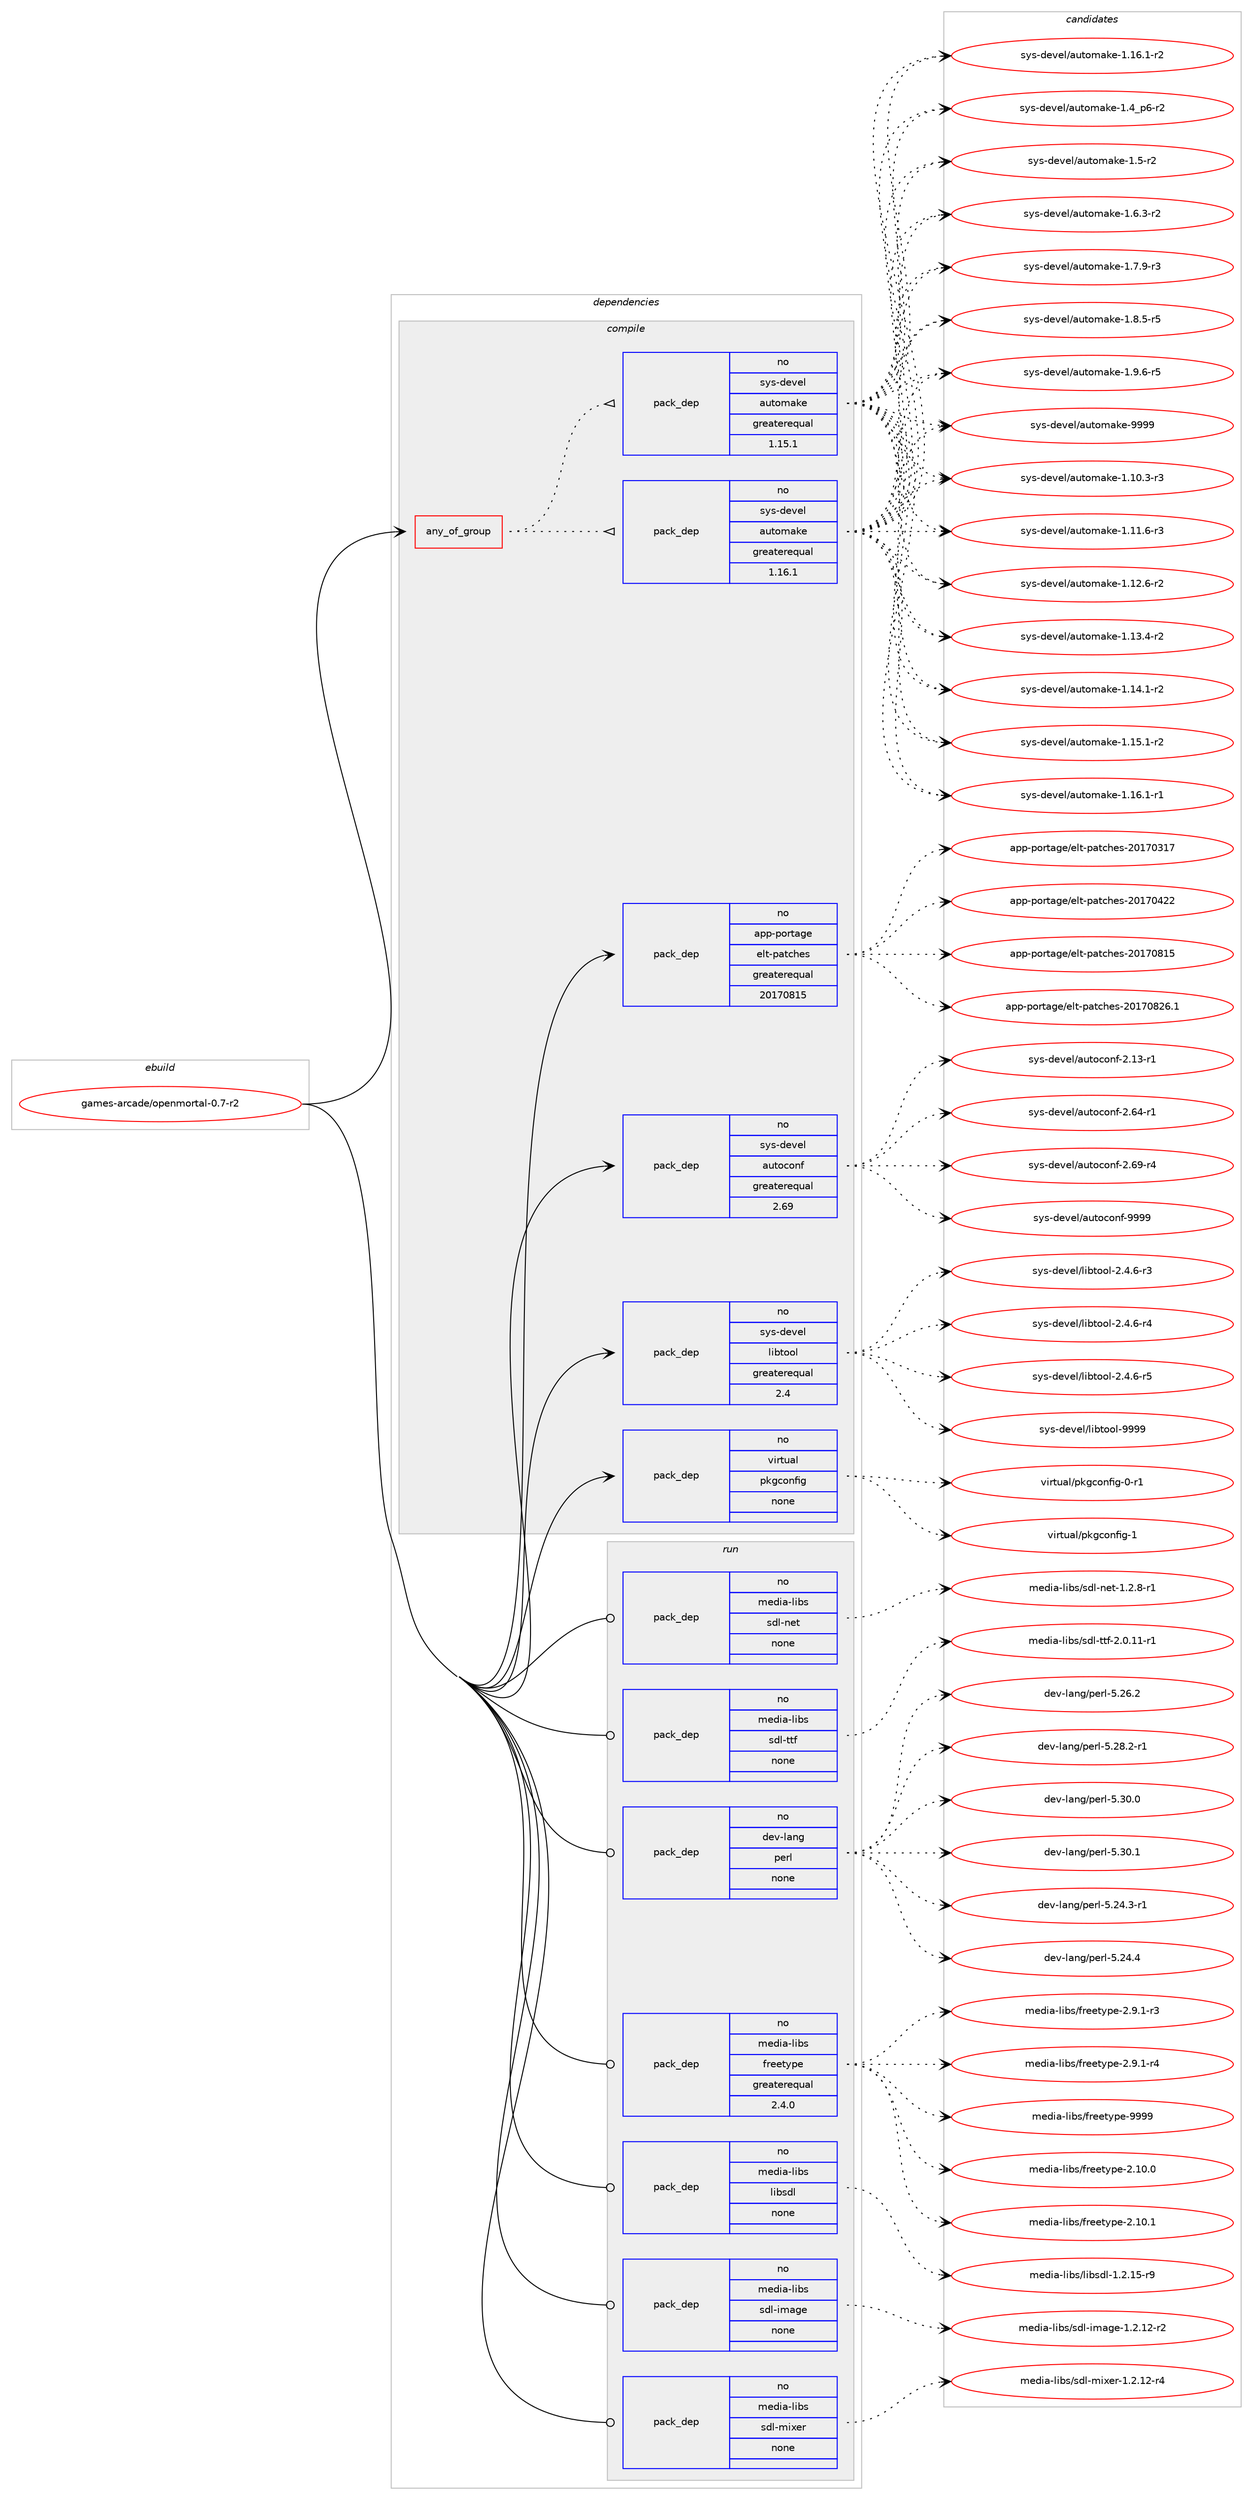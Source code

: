 digraph prolog {

# *************
# Graph options
# *************

newrank=true;
concentrate=true;
compound=true;
graph [rankdir=LR,fontname=Helvetica,fontsize=10,ranksep=1.5];#, ranksep=2.5, nodesep=0.2];
edge  [arrowhead=vee];
node  [fontname=Helvetica,fontsize=10];

# **********
# The ebuild
# **********

subgraph cluster_leftcol {
color=gray;
rank=same;
label=<<i>ebuild</i>>;
id [label="games-arcade/openmortal-0.7-r2", color=red, width=4, href="../games-arcade/openmortal-0.7-r2.svg"];
}

# ****************
# The dependencies
# ****************

subgraph cluster_midcol {
color=gray;
label=<<i>dependencies</i>>;
subgraph cluster_compile {
fillcolor="#eeeeee";
style=filled;
label=<<i>compile</i>>;
subgraph any11896 {
dependency736884 [label=<<TABLE BORDER="0" CELLBORDER="1" CELLSPACING="0" CELLPADDING="4"><TR><TD CELLPADDING="10">any_of_group</TD></TR></TABLE>>, shape=none, color=red];subgraph pack540412 {
dependency736885 [label=<<TABLE BORDER="0" CELLBORDER="1" CELLSPACING="0" CELLPADDING="4" WIDTH="220"><TR><TD ROWSPAN="6" CELLPADDING="30">pack_dep</TD></TR><TR><TD WIDTH="110">no</TD></TR><TR><TD>sys-devel</TD></TR><TR><TD>automake</TD></TR><TR><TD>greaterequal</TD></TR><TR><TD>1.16.1</TD></TR></TABLE>>, shape=none, color=blue];
}
dependency736884:e -> dependency736885:w [weight=20,style="dotted",arrowhead="oinv"];
subgraph pack540413 {
dependency736886 [label=<<TABLE BORDER="0" CELLBORDER="1" CELLSPACING="0" CELLPADDING="4" WIDTH="220"><TR><TD ROWSPAN="6" CELLPADDING="30">pack_dep</TD></TR><TR><TD WIDTH="110">no</TD></TR><TR><TD>sys-devel</TD></TR><TR><TD>automake</TD></TR><TR><TD>greaterequal</TD></TR><TR><TD>1.15.1</TD></TR></TABLE>>, shape=none, color=blue];
}
dependency736884:e -> dependency736886:w [weight=20,style="dotted",arrowhead="oinv"];
}
id:e -> dependency736884:w [weight=20,style="solid",arrowhead="vee"];
subgraph pack540414 {
dependency736887 [label=<<TABLE BORDER="0" CELLBORDER="1" CELLSPACING="0" CELLPADDING="4" WIDTH="220"><TR><TD ROWSPAN="6" CELLPADDING="30">pack_dep</TD></TR><TR><TD WIDTH="110">no</TD></TR><TR><TD>app-portage</TD></TR><TR><TD>elt-patches</TD></TR><TR><TD>greaterequal</TD></TR><TR><TD>20170815</TD></TR></TABLE>>, shape=none, color=blue];
}
id:e -> dependency736887:w [weight=20,style="solid",arrowhead="vee"];
subgraph pack540415 {
dependency736888 [label=<<TABLE BORDER="0" CELLBORDER="1" CELLSPACING="0" CELLPADDING="4" WIDTH="220"><TR><TD ROWSPAN="6" CELLPADDING="30">pack_dep</TD></TR><TR><TD WIDTH="110">no</TD></TR><TR><TD>sys-devel</TD></TR><TR><TD>autoconf</TD></TR><TR><TD>greaterequal</TD></TR><TR><TD>2.69</TD></TR></TABLE>>, shape=none, color=blue];
}
id:e -> dependency736888:w [weight=20,style="solid",arrowhead="vee"];
subgraph pack540416 {
dependency736889 [label=<<TABLE BORDER="0" CELLBORDER="1" CELLSPACING="0" CELLPADDING="4" WIDTH="220"><TR><TD ROWSPAN="6" CELLPADDING="30">pack_dep</TD></TR><TR><TD WIDTH="110">no</TD></TR><TR><TD>sys-devel</TD></TR><TR><TD>libtool</TD></TR><TR><TD>greaterequal</TD></TR><TR><TD>2.4</TD></TR></TABLE>>, shape=none, color=blue];
}
id:e -> dependency736889:w [weight=20,style="solid",arrowhead="vee"];
subgraph pack540417 {
dependency736890 [label=<<TABLE BORDER="0" CELLBORDER="1" CELLSPACING="0" CELLPADDING="4" WIDTH="220"><TR><TD ROWSPAN="6" CELLPADDING="30">pack_dep</TD></TR><TR><TD WIDTH="110">no</TD></TR><TR><TD>virtual</TD></TR><TR><TD>pkgconfig</TD></TR><TR><TD>none</TD></TR><TR><TD></TD></TR></TABLE>>, shape=none, color=blue];
}
id:e -> dependency736890:w [weight=20,style="solid",arrowhead="vee"];
}
subgraph cluster_compileandrun {
fillcolor="#eeeeee";
style=filled;
label=<<i>compile and run</i>>;
}
subgraph cluster_run {
fillcolor="#eeeeee";
style=filled;
label=<<i>run</i>>;
subgraph pack540418 {
dependency736891 [label=<<TABLE BORDER="0" CELLBORDER="1" CELLSPACING="0" CELLPADDING="4" WIDTH="220"><TR><TD ROWSPAN="6" CELLPADDING="30">pack_dep</TD></TR><TR><TD WIDTH="110">no</TD></TR><TR><TD>dev-lang</TD></TR><TR><TD>perl</TD></TR><TR><TD>none</TD></TR><TR><TD></TD></TR></TABLE>>, shape=none, color=blue];
}
id:e -> dependency736891:w [weight=20,style="solid",arrowhead="odot"];
subgraph pack540419 {
dependency736892 [label=<<TABLE BORDER="0" CELLBORDER="1" CELLSPACING="0" CELLPADDING="4" WIDTH="220"><TR><TD ROWSPAN="6" CELLPADDING="30">pack_dep</TD></TR><TR><TD WIDTH="110">no</TD></TR><TR><TD>media-libs</TD></TR><TR><TD>freetype</TD></TR><TR><TD>greaterequal</TD></TR><TR><TD>2.4.0</TD></TR></TABLE>>, shape=none, color=blue];
}
id:e -> dependency736892:w [weight=20,style="solid",arrowhead="odot"];
subgraph pack540420 {
dependency736893 [label=<<TABLE BORDER="0" CELLBORDER="1" CELLSPACING="0" CELLPADDING="4" WIDTH="220"><TR><TD ROWSPAN="6" CELLPADDING="30">pack_dep</TD></TR><TR><TD WIDTH="110">no</TD></TR><TR><TD>media-libs</TD></TR><TR><TD>libsdl</TD></TR><TR><TD>none</TD></TR><TR><TD></TD></TR></TABLE>>, shape=none, color=blue];
}
id:e -> dependency736893:w [weight=20,style="solid",arrowhead="odot"];
subgraph pack540421 {
dependency736894 [label=<<TABLE BORDER="0" CELLBORDER="1" CELLSPACING="0" CELLPADDING="4" WIDTH="220"><TR><TD ROWSPAN="6" CELLPADDING="30">pack_dep</TD></TR><TR><TD WIDTH="110">no</TD></TR><TR><TD>media-libs</TD></TR><TR><TD>sdl-image</TD></TR><TR><TD>none</TD></TR><TR><TD></TD></TR></TABLE>>, shape=none, color=blue];
}
id:e -> dependency736894:w [weight=20,style="solid",arrowhead="odot"];
subgraph pack540422 {
dependency736895 [label=<<TABLE BORDER="0" CELLBORDER="1" CELLSPACING="0" CELLPADDING="4" WIDTH="220"><TR><TD ROWSPAN="6" CELLPADDING="30">pack_dep</TD></TR><TR><TD WIDTH="110">no</TD></TR><TR><TD>media-libs</TD></TR><TR><TD>sdl-mixer</TD></TR><TR><TD>none</TD></TR><TR><TD></TD></TR></TABLE>>, shape=none, color=blue];
}
id:e -> dependency736895:w [weight=20,style="solid",arrowhead="odot"];
subgraph pack540423 {
dependency736896 [label=<<TABLE BORDER="0" CELLBORDER="1" CELLSPACING="0" CELLPADDING="4" WIDTH="220"><TR><TD ROWSPAN="6" CELLPADDING="30">pack_dep</TD></TR><TR><TD WIDTH="110">no</TD></TR><TR><TD>media-libs</TD></TR><TR><TD>sdl-net</TD></TR><TR><TD>none</TD></TR><TR><TD></TD></TR></TABLE>>, shape=none, color=blue];
}
id:e -> dependency736896:w [weight=20,style="solid",arrowhead="odot"];
subgraph pack540424 {
dependency736897 [label=<<TABLE BORDER="0" CELLBORDER="1" CELLSPACING="0" CELLPADDING="4" WIDTH="220"><TR><TD ROWSPAN="6" CELLPADDING="30">pack_dep</TD></TR><TR><TD WIDTH="110">no</TD></TR><TR><TD>media-libs</TD></TR><TR><TD>sdl-ttf</TD></TR><TR><TD>none</TD></TR><TR><TD></TD></TR></TABLE>>, shape=none, color=blue];
}
id:e -> dependency736897:w [weight=20,style="solid",arrowhead="odot"];
}
}

# **************
# The candidates
# **************

subgraph cluster_choices {
rank=same;
color=gray;
label=<<i>candidates</i>>;

subgraph choice540412 {
color=black;
nodesep=1;
choice11512111545100101118101108479711711611110997107101454946494846514511451 [label="sys-devel/automake-1.10.3-r3", color=red, width=4,href="../sys-devel/automake-1.10.3-r3.svg"];
choice11512111545100101118101108479711711611110997107101454946494946544511451 [label="sys-devel/automake-1.11.6-r3", color=red, width=4,href="../sys-devel/automake-1.11.6-r3.svg"];
choice11512111545100101118101108479711711611110997107101454946495046544511450 [label="sys-devel/automake-1.12.6-r2", color=red, width=4,href="../sys-devel/automake-1.12.6-r2.svg"];
choice11512111545100101118101108479711711611110997107101454946495146524511450 [label="sys-devel/automake-1.13.4-r2", color=red, width=4,href="../sys-devel/automake-1.13.4-r2.svg"];
choice11512111545100101118101108479711711611110997107101454946495246494511450 [label="sys-devel/automake-1.14.1-r2", color=red, width=4,href="../sys-devel/automake-1.14.1-r2.svg"];
choice11512111545100101118101108479711711611110997107101454946495346494511450 [label="sys-devel/automake-1.15.1-r2", color=red, width=4,href="../sys-devel/automake-1.15.1-r2.svg"];
choice11512111545100101118101108479711711611110997107101454946495446494511449 [label="sys-devel/automake-1.16.1-r1", color=red, width=4,href="../sys-devel/automake-1.16.1-r1.svg"];
choice11512111545100101118101108479711711611110997107101454946495446494511450 [label="sys-devel/automake-1.16.1-r2", color=red, width=4,href="../sys-devel/automake-1.16.1-r2.svg"];
choice115121115451001011181011084797117116111109971071014549465295112544511450 [label="sys-devel/automake-1.4_p6-r2", color=red, width=4,href="../sys-devel/automake-1.4_p6-r2.svg"];
choice11512111545100101118101108479711711611110997107101454946534511450 [label="sys-devel/automake-1.5-r2", color=red, width=4,href="../sys-devel/automake-1.5-r2.svg"];
choice115121115451001011181011084797117116111109971071014549465446514511450 [label="sys-devel/automake-1.6.3-r2", color=red, width=4,href="../sys-devel/automake-1.6.3-r2.svg"];
choice115121115451001011181011084797117116111109971071014549465546574511451 [label="sys-devel/automake-1.7.9-r3", color=red, width=4,href="../sys-devel/automake-1.7.9-r3.svg"];
choice115121115451001011181011084797117116111109971071014549465646534511453 [label="sys-devel/automake-1.8.5-r5", color=red, width=4,href="../sys-devel/automake-1.8.5-r5.svg"];
choice115121115451001011181011084797117116111109971071014549465746544511453 [label="sys-devel/automake-1.9.6-r5", color=red, width=4,href="../sys-devel/automake-1.9.6-r5.svg"];
choice115121115451001011181011084797117116111109971071014557575757 [label="sys-devel/automake-9999", color=red, width=4,href="../sys-devel/automake-9999.svg"];
dependency736885:e -> choice11512111545100101118101108479711711611110997107101454946494846514511451:w [style=dotted,weight="100"];
dependency736885:e -> choice11512111545100101118101108479711711611110997107101454946494946544511451:w [style=dotted,weight="100"];
dependency736885:e -> choice11512111545100101118101108479711711611110997107101454946495046544511450:w [style=dotted,weight="100"];
dependency736885:e -> choice11512111545100101118101108479711711611110997107101454946495146524511450:w [style=dotted,weight="100"];
dependency736885:e -> choice11512111545100101118101108479711711611110997107101454946495246494511450:w [style=dotted,weight="100"];
dependency736885:e -> choice11512111545100101118101108479711711611110997107101454946495346494511450:w [style=dotted,weight="100"];
dependency736885:e -> choice11512111545100101118101108479711711611110997107101454946495446494511449:w [style=dotted,weight="100"];
dependency736885:e -> choice11512111545100101118101108479711711611110997107101454946495446494511450:w [style=dotted,weight="100"];
dependency736885:e -> choice115121115451001011181011084797117116111109971071014549465295112544511450:w [style=dotted,weight="100"];
dependency736885:e -> choice11512111545100101118101108479711711611110997107101454946534511450:w [style=dotted,weight="100"];
dependency736885:e -> choice115121115451001011181011084797117116111109971071014549465446514511450:w [style=dotted,weight="100"];
dependency736885:e -> choice115121115451001011181011084797117116111109971071014549465546574511451:w [style=dotted,weight="100"];
dependency736885:e -> choice115121115451001011181011084797117116111109971071014549465646534511453:w [style=dotted,weight="100"];
dependency736885:e -> choice115121115451001011181011084797117116111109971071014549465746544511453:w [style=dotted,weight="100"];
dependency736885:e -> choice115121115451001011181011084797117116111109971071014557575757:w [style=dotted,weight="100"];
}
subgraph choice540413 {
color=black;
nodesep=1;
choice11512111545100101118101108479711711611110997107101454946494846514511451 [label="sys-devel/automake-1.10.3-r3", color=red, width=4,href="../sys-devel/automake-1.10.3-r3.svg"];
choice11512111545100101118101108479711711611110997107101454946494946544511451 [label="sys-devel/automake-1.11.6-r3", color=red, width=4,href="../sys-devel/automake-1.11.6-r3.svg"];
choice11512111545100101118101108479711711611110997107101454946495046544511450 [label="sys-devel/automake-1.12.6-r2", color=red, width=4,href="../sys-devel/automake-1.12.6-r2.svg"];
choice11512111545100101118101108479711711611110997107101454946495146524511450 [label="sys-devel/automake-1.13.4-r2", color=red, width=4,href="../sys-devel/automake-1.13.4-r2.svg"];
choice11512111545100101118101108479711711611110997107101454946495246494511450 [label="sys-devel/automake-1.14.1-r2", color=red, width=4,href="../sys-devel/automake-1.14.1-r2.svg"];
choice11512111545100101118101108479711711611110997107101454946495346494511450 [label="sys-devel/automake-1.15.1-r2", color=red, width=4,href="../sys-devel/automake-1.15.1-r2.svg"];
choice11512111545100101118101108479711711611110997107101454946495446494511449 [label="sys-devel/automake-1.16.1-r1", color=red, width=4,href="../sys-devel/automake-1.16.1-r1.svg"];
choice11512111545100101118101108479711711611110997107101454946495446494511450 [label="sys-devel/automake-1.16.1-r2", color=red, width=4,href="../sys-devel/automake-1.16.1-r2.svg"];
choice115121115451001011181011084797117116111109971071014549465295112544511450 [label="sys-devel/automake-1.4_p6-r2", color=red, width=4,href="../sys-devel/automake-1.4_p6-r2.svg"];
choice11512111545100101118101108479711711611110997107101454946534511450 [label="sys-devel/automake-1.5-r2", color=red, width=4,href="../sys-devel/automake-1.5-r2.svg"];
choice115121115451001011181011084797117116111109971071014549465446514511450 [label="sys-devel/automake-1.6.3-r2", color=red, width=4,href="../sys-devel/automake-1.6.3-r2.svg"];
choice115121115451001011181011084797117116111109971071014549465546574511451 [label="sys-devel/automake-1.7.9-r3", color=red, width=4,href="../sys-devel/automake-1.7.9-r3.svg"];
choice115121115451001011181011084797117116111109971071014549465646534511453 [label="sys-devel/automake-1.8.5-r5", color=red, width=4,href="../sys-devel/automake-1.8.5-r5.svg"];
choice115121115451001011181011084797117116111109971071014549465746544511453 [label="sys-devel/automake-1.9.6-r5", color=red, width=4,href="../sys-devel/automake-1.9.6-r5.svg"];
choice115121115451001011181011084797117116111109971071014557575757 [label="sys-devel/automake-9999", color=red, width=4,href="../sys-devel/automake-9999.svg"];
dependency736886:e -> choice11512111545100101118101108479711711611110997107101454946494846514511451:w [style=dotted,weight="100"];
dependency736886:e -> choice11512111545100101118101108479711711611110997107101454946494946544511451:w [style=dotted,weight="100"];
dependency736886:e -> choice11512111545100101118101108479711711611110997107101454946495046544511450:w [style=dotted,weight="100"];
dependency736886:e -> choice11512111545100101118101108479711711611110997107101454946495146524511450:w [style=dotted,weight="100"];
dependency736886:e -> choice11512111545100101118101108479711711611110997107101454946495246494511450:w [style=dotted,weight="100"];
dependency736886:e -> choice11512111545100101118101108479711711611110997107101454946495346494511450:w [style=dotted,weight="100"];
dependency736886:e -> choice11512111545100101118101108479711711611110997107101454946495446494511449:w [style=dotted,weight="100"];
dependency736886:e -> choice11512111545100101118101108479711711611110997107101454946495446494511450:w [style=dotted,weight="100"];
dependency736886:e -> choice115121115451001011181011084797117116111109971071014549465295112544511450:w [style=dotted,weight="100"];
dependency736886:e -> choice11512111545100101118101108479711711611110997107101454946534511450:w [style=dotted,weight="100"];
dependency736886:e -> choice115121115451001011181011084797117116111109971071014549465446514511450:w [style=dotted,weight="100"];
dependency736886:e -> choice115121115451001011181011084797117116111109971071014549465546574511451:w [style=dotted,weight="100"];
dependency736886:e -> choice115121115451001011181011084797117116111109971071014549465646534511453:w [style=dotted,weight="100"];
dependency736886:e -> choice115121115451001011181011084797117116111109971071014549465746544511453:w [style=dotted,weight="100"];
dependency736886:e -> choice115121115451001011181011084797117116111109971071014557575757:w [style=dotted,weight="100"];
}
subgraph choice540414 {
color=black;
nodesep=1;
choice97112112451121111141169710310147101108116451129711699104101115455048495548514955 [label="app-portage/elt-patches-20170317", color=red, width=4,href="../app-portage/elt-patches-20170317.svg"];
choice97112112451121111141169710310147101108116451129711699104101115455048495548525050 [label="app-portage/elt-patches-20170422", color=red, width=4,href="../app-portage/elt-patches-20170422.svg"];
choice97112112451121111141169710310147101108116451129711699104101115455048495548564953 [label="app-portage/elt-patches-20170815", color=red, width=4,href="../app-portage/elt-patches-20170815.svg"];
choice971121124511211111411697103101471011081164511297116991041011154550484955485650544649 [label="app-portage/elt-patches-20170826.1", color=red, width=4,href="../app-portage/elt-patches-20170826.1.svg"];
dependency736887:e -> choice97112112451121111141169710310147101108116451129711699104101115455048495548514955:w [style=dotted,weight="100"];
dependency736887:e -> choice97112112451121111141169710310147101108116451129711699104101115455048495548525050:w [style=dotted,weight="100"];
dependency736887:e -> choice97112112451121111141169710310147101108116451129711699104101115455048495548564953:w [style=dotted,weight="100"];
dependency736887:e -> choice971121124511211111411697103101471011081164511297116991041011154550484955485650544649:w [style=dotted,weight="100"];
}
subgraph choice540415 {
color=black;
nodesep=1;
choice1151211154510010111810110847971171161119911111010245504649514511449 [label="sys-devel/autoconf-2.13-r1", color=red, width=4,href="../sys-devel/autoconf-2.13-r1.svg"];
choice1151211154510010111810110847971171161119911111010245504654524511449 [label="sys-devel/autoconf-2.64-r1", color=red, width=4,href="../sys-devel/autoconf-2.64-r1.svg"];
choice1151211154510010111810110847971171161119911111010245504654574511452 [label="sys-devel/autoconf-2.69-r4", color=red, width=4,href="../sys-devel/autoconf-2.69-r4.svg"];
choice115121115451001011181011084797117116111991111101024557575757 [label="sys-devel/autoconf-9999", color=red, width=4,href="../sys-devel/autoconf-9999.svg"];
dependency736888:e -> choice1151211154510010111810110847971171161119911111010245504649514511449:w [style=dotted,weight="100"];
dependency736888:e -> choice1151211154510010111810110847971171161119911111010245504654524511449:w [style=dotted,weight="100"];
dependency736888:e -> choice1151211154510010111810110847971171161119911111010245504654574511452:w [style=dotted,weight="100"];
dependency736888:e -> choice115121115451001011181011084797117116111991111101024557575757:w [style=dotted,weight="100"];
}
subgraph choice540416 {
color=black;
nodesep=1;
choice1151211154510010111810110847108105981161111111084550465246544511451 [label="sys-devel/libtool-2.4.6-r3", color=red, width=4,href="../sys-devel/libtool-2.4.6-r3.svg"];
choice1151211154510010111810110847108105981161111111084550465246544511452 [label="sys-devel/libtool-2.4.6-r4", color=red, width=4,href="../sys-devel/libtool-2.4.6-r4.svg"];
choice1151211154510010111810110847108105981161111111084550465246544511453 [label="sys-devel/libtool-2.4.6-r5", color=red, width=4,href="../sys-devel/libtool-2.4.6-r5.svg"];
choice1151211154510010111810110847108105981161111111084557575757 [label="sys-devel/libtool-9999", color=red, width=4,href="../sys-devel/libtool-9999.svg"];
dependency736889:e -> choice1151211154510010111810110847108105981161111111084550465246544511451:w [style=dotted,weight="100"];
dependency736889:e -> choice1151211154510010111810110847108105981161111111084550465246544511452:w [style=dotted,weight="100"];
dependency736889:e -> choice1151211154510010111810110847108105981161111111084550465246544511453:w [style=dotted,weight="100"];
dependency736889:e -> choice1151211154510010111810110847108105981161111111084557575757:w [style=dotted,weight="100"];
}
subgraph choice540417 {
color=black;
nodesep=1;
choice11810511411611797108471121071039911111010210510345484511449 [label="virtual/pkgconfig-0-r1", color=red, width=4,href="../virtual/pkgconfig-0-r1.svg"];
choice1181051141161179710847112107103991111101021051034549 [label="virtual/pkgconfig-1", color=red, width=4,href="../virtual/pkgconfig-1.svg"];
dependency736890:e -> choice11810511411611797108471121071039911111010210510345484511449:w [style=dotted,weight="100"];
dependency736890:e -> choice1181051141161179710847112107103991111101021051034549:w [style=dotted,weight="100"];
}
subgraph choice540418 {
color=black;
nodesep=1;
choice100101118451089711010347112101114108455346505246514511449 [label="dev-lang/perl-5.24.3-r1", color=red, width=4,href="../dev-lang/perl-5.24.3-r1.svg"];
choice10010111845108971101034711210111410845534650524652 [label="dev-lang/perl-5.24.4", color=red, width=4,href="../dev-lang/perl-5.24.4.svg"];
choice10010111845108971101034711210111410845534650544650 [label="dev-lang/perl-5.26.2", color=red, width=4,href="../dev-lang/perl-5.26.2.svg"];
choice100101118451089711010347112101114108455346505646504511449 [label="dev-lang/perl-5.28.2-r1", color=red, width=4,href="../dev-lang/perl-5.28.2-r1.svg"];
choice10010111845108971101034711210111410845534651484648 [label="dev-lang/perl-5.30.0", color=red, width=4,href="../dev-lang/perl-5.30.0.svg"];
choice10010111845108971101034711210111410845534651484649 [label="dev-lang/perl-5.30.1", color=red, width=4,href="../dev-lang/perl-5.30.1.svg"];
dependency736891:e -> choice100101118451089711010347112101114108455346505246514511449:w [style=dotted,weight="100"];
dependency736891:e -> choice10010111845108971101034711210111410845534650524652:w [style=dotted,weight="100"];
dependency736891:e -> choice10010111845108971101034711210111410845534650544650:w [style=dotted,weight="100"];
dependency736891:e -> choice100101118451089711010347112101114108455346505646504511449:w [style=dotted,weight="100"];
dependency736891:e -> choice10010111845108971101034711210111410845534651484648:w [style=dotted,weight="100"];
dependency736891:e -> choice10010111845108971101034711210111410845534651484649:w [style=dotted,weight="100"];
}
subgraph choice540419 {
color=black;
nodesep=1;
choice1091011001059745108105981154710211410110111612111210145504649484648 [label="media-libs/freetype-2.10.0", color=red, width=4,href="../media-libs/freetype-2.10.0.svg"];
choice1091011001059745108105981154710211410110111612111210145504649484649 [label="media-libs/freetype-2.10.1", color=red, width=4,href="../media-libs/freetype-2.10.1.svg"];
choice109101100105974510810598115471021141011011161211121014550465746494511451 [label="media-libs/freetype-2.9.1-r3", color=red, width=4,href="../media-libs/freetype-2.9.1-r3.svg"];
choice109101100105974510810598115471021141011011161211121014550465746494511452 [label="media-libs/freetype-2.9.1-r4", color=red, width=4,href="../media-libs/freetype-2.9.1-r4.svg"];
choice109101100105974510810598115471021141011011161211121014557575757 [label="media-libs/freetype-9999", color=red, width=4,href="../media-libs/freetype-9999.svg"];
dependency736892:e -> choice1091011001059745108105981154710211410110111612111210145504649484648:w [style=dotted,weight="100"];
dependency736892:e -> choice1091011001059745108105981154710211410110111612111210145504649484649:w [style=dotted,weight="100"];
dependency736892:e -> choice109101100105974510810598115471021141011011161211121014550465746494511451:w [style=dotted,weight="100"];
dependency736892:e -> choice109101100105974510810598115471021141011011161211121014550465746494511452:w [style=dotted,weight="100"];
dependency736892:e -> choice109101100105974510810598115471021141011011161211121014557575757:w [style=dotted,weight="100"];
}
subgraph choice540420 {
color=black;
nodesep=1;
choice1091011001059745108105981154710810598115100108454946504649534511457 [label="media-libs/libsdl-1.2.15-r9", color=red, width=4,href="../media-libs/libsdl-1.2.15-r9.svg"];
dependency736893:e -> choice1091011001059745108105981154710810598115100108454946504649534511457:w [style=dotted,weight="100"];
}
subgraph choice540421 {
color=black;
nodesep=1;
choice109101100105974510810598115471151001084510510997103101454946504649504511450 [label="media-libs/sdl-image-1.2.12-r2", color=red, width=4,href="../media-libs/sdl-image-1.2.12-r2.svg"];
dependency736894:e -> choice109101100105974510810598115471151001084510510997103101454946504649504511450:w [style=dotted,weight="100"];
}
subgraph choice540422 {
color=black;
nodesep=1;
choice1091011001059745108105981154711510010845109105120101114454946504649504511452 [label="media-libs/sdl-mixer-1.2.12-r4", color=red, width=4,href="../media-libs/sdl-mixer-1.2.12-r4.svg"];
dependency736895:e -> choice1091011001059745108105981154711510010845109105120101114454946504649504511452:w [style=dotted,weight="100"];
}
subgraph choice540423 {
color=black;
nodesep=1;
choice10910110010597451081059811547115100108451101011164549465046564511449 [label="media-libs/sdl-net-1.2.8-r1", color=red, width=4,href="../media-libs/sdl-net-1.2.8-r1.svg"];
dependency736896:e -> choice10910110010597451081059811547115100108451101011164549465046564511449:w [style=dotted,weight="100"];
}
subgraph choice540424 {
color=black;
nodesep=1;
choice1091011001059745108105981154711510010845116116102455046484649494511449 [label="media-libs/sdl-ttf-2.0.11-r1", color=red, width=4,href="../media-libs/sdl-ttf-2.0.11-r1.svg"];
dependency736897:e -> choice1091011001059745108105981154711510010845116116102455046484649494511449:w [style=dotted,weight="100"];
}
}

}
